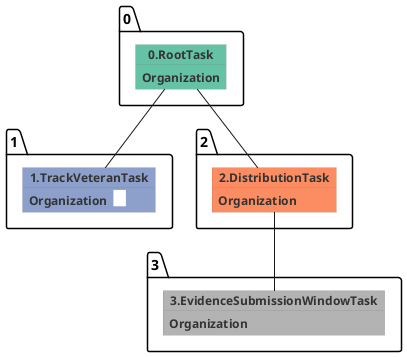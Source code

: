 @startuml
skinparam {
  ObjectBorderColor #555
  ObjectBorderThickness 0
  ObjectFontStyle bold
  ObjectFontSize 14
  ObjectAttributeFontColor #333
  ObjectAttributeFontSize 12
}
  object 0.RootTask #66c2a5 {
Organization
}
  object 1.TrackVeteranTask #8da0cb {
Organization  <back:white>    </back>
}
  object 2.DistributionTask #fc8d62 {
Organization
}
  object 3.EvidenceSubmissionWindowTask #b3b3b3 {
Organization
}
0.RootTask -- 1.TrackVeteranTask
0.RootTask -- 2.DistributionTask
2.DistributionTask -- 3.EvidenceSubmissionWindowTask
@enduml
